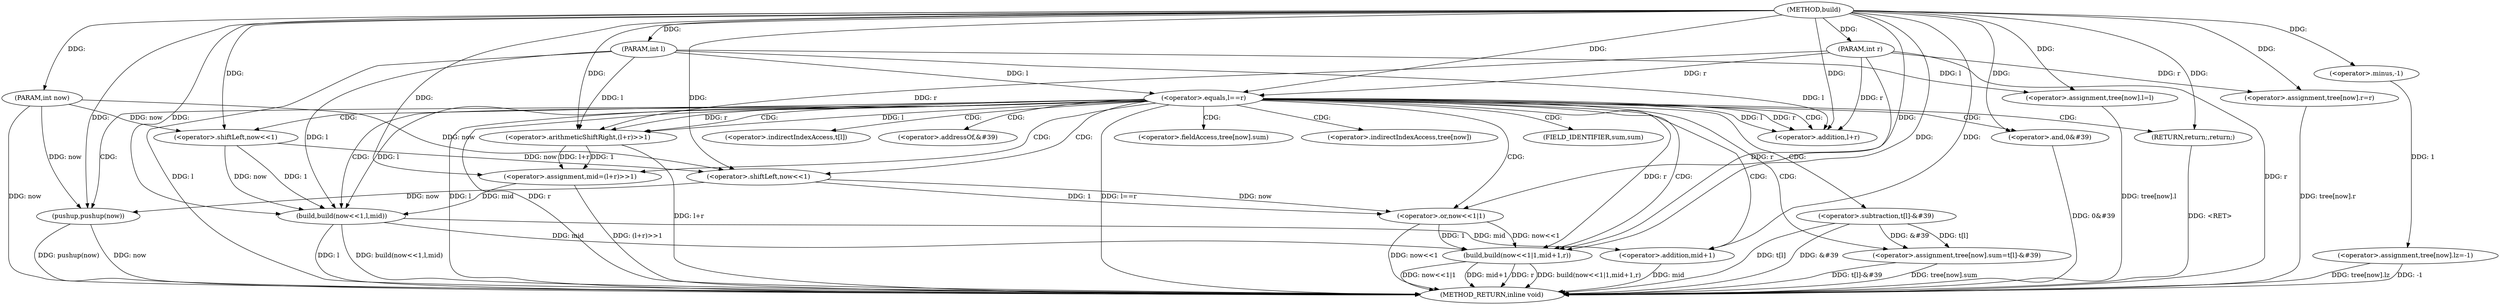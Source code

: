digraph "build" {  
"1000245" [label = "(METHOD,build)" ]
"1000319" [label = "(METHOD_RETURN,inline void)" ]
"1000246" [label = "(PARAM,int now)" ]
"1000247" [label = "(PARAM,int l)" ]
"1000248" [label = "(PARAM,int r)" ]
"1000250" [label = "(<operator>.assignment,tree[now].l=l)" ]
"1000257" [label = "(<operator>.assignment,tree[now].r=r)" ]
"1000264" [label = "(<operator>.assignment,tree[now].lz=-1)" ]
"1000294" [label = "(<operator>.assignment,mid=(l+r)>>1)" ]
"1000301" [label = "(build,build(now<<1,l,mid))" ]
"1000307" [label = "(build,build(now<<1|1,mid+1,r))" ]
"1000317" [label = "(pushup,pushup(now))" ]
"1000273" [label = "(<operator>.equals,l==r)" ]
"1000270" [label = "(<operator>.minus,-1)" ]
"1000277" [label = "(<operator>.assignment,tree[now].sum=t[l]-&#39)" ]
"1000289" [label = "(<operator>.and,0&#39)" ]
"1000292" [label = "(RETURN,return;,return;)" ]
"1000296" [label = "(<operator>.arithmeticShiftRight,(l+r)>>1)" ]
"1000302" [label = "(<operator>.shiftLeft,now<<1)" ]
"1000308" [label = "(<operator>.or,now<<1|1)" ]
"1000313" [label = "(<operator>.addition,mid+1)" ]
"1000297" [label = "(<operator>.addition,l+r)" ]
"1000309" [label = "(<operator>.shiftLeft,now<<1)" ]
"1000283" [label = "(<operator>.subtraction,t[l]-&#39)" ]
"1000278" [label = "(<operator>.fieldAccess,tree[now].sum)" ]
"1000279" [label = "(<operator>.indirectIndexAccess,tree[now])" ]
"1000282" [label = "(FIELD_IDENTIFIER,sum,sum)" ]
"1000284" [label = "(<operator>.indirectIndexAccess,t[l])" ]
"1000287" [label = "(<operator>.addressOf,&#39)" ]
  "1000292" -> "1000319"  [ label = "DDG: <RET>"] 
  "1000246" -> "1000319"  [ label = "DDG: now"] 
  "1000247" -> "1000319"  [ label = "DDG: l"] 
  "1000248" -> "1000319"  [ label = "DDG: r"] 
  "1000250" -> "1000319"  [ label = "DDG: tree[now].l"] 
  "1000257" -> "1000319"  [ label = "DDG: tree[now].r"] 
  "1000264" -> "1000319"  [ label = "DDG: tree[now].lz"] 
  "1000264" -> "1000319"  [ label = "DDG: -1"] 
  "1000273" -> "1000319"  [ label = "DDG: l"] 
  "1000273" -> "1000319"  [ label = "DDG: r"] 
  "1000273" -> "1000319"  [ label = "DDG: l==r"] 
  "1000296" -> "1000319"  [ label = "DDG: l+r"] 
  "1000294" -> "1000319"  [ label = "DDG: (l+r)>>1"] 
  "1000301" -> "1000319"  [ label = "DDG: l"] 
  "1000301" -> "1000319"  [ label = "DDG: build(now<<1,l,mid)"] 
  "1000308" -> "1000319"  [ label = "DDG: now<<1"] 
  "1000307" -> "1000319"  [ label = "DDG: now<<1|1"] 
  "1000313" -> "1000319"  [ label = "DDG: mid"] 
  "1000307" -> "1000319"  [ label = "DDG: mid+1"] 
  "1000307" -> "1000319"  [ label = "DDG: r"] 
  "1000307" -> "1000319"  [ label = "DDG: build(now<<1|1,mid+1,r)"] 
  "1000317" -> "1000319"  [ label = "DDG: now"] 
  "1000317" -> "1000319"  [ label = "DDG: pushup(now)"] 
  "1000277" -> "1000319"  [ label = "DDG: tree[now].sum"] 
  "1000283" -> "1000319"  [ label = "DDG: t[l]"] 
  "1000283" -> "1000319"  [ label = "DDG: &#39"] 
  "1000277" -> "1000319"  [ label = "DDG: t[l]-&#39"] 
  "1000289" -> "1000319"  [ label = "DDG: 0&#39"] 
  "1000245" -> "1000246"  [ label = "DDG: "] 
  "1000245" -> "1000247"  [ label = "DDG: "] 
  "1000245" -> "1000248"  [ label = "DDG: "] 
  "1000247" -> "1000250"  [ label = "DDG: l"] 
  "1000245" -> "1000250"  [ label = "DDG: "] 
  "1000248" -> "1000257"  [ label = "DDG: r"] 
  "1000245" -> "1000257"  [ label = "DDG: "] 
  "1000270" -> "1000264"  [ label = "DDG: 1"] 
  "1000296" -> "1000294"  [ label = "DDG: l+r"] 
  "1000296" -> "1000294"  [ label = "DDG: 1"] 
  "1000245" -> "1000294"  [ label = "DDG: "] 
  "1000302" -> "1000301"  [ label = "DDG: now"] 
  "1000302" -> "1000301"  [ label = "DDG: 1"] 
  "1000247" -> "1000301"  [ label = "DDG: l"] 
  "1000245" -> "1000301"  [ label = "DDG: "] 
  "1000273" -> "1000301"  [ label = "DDG: l"] 
  "1000294" -> "1000301"  [ label = "DDG: mid"] 
  "1000308" -> "1000307"  [ label = "DDG: now<<1"] 
  "1000308" -> "1000307"  [ label = "DDG: 1"] 
  "1000248" -> "1000307"  [ label = "DDG: r"] 
  "1000245" -> "1000307"  [ label = "DDG: "] 
  "1000273" -> "1000307"  [ label = "DDG: r"] 
  "1000301" -> "1000307"  [ label = "DDG: mid"] 
  "1000309" -> "1000317"  [ label = "DDG: now"] 
  "1000246" -> "1000317"  [ label = "DDG: now"] 
  "1000245" -> "1000317"  [ label = "DDG: "] 
  "1000245" -> "1000270"  [ label = "DDG: "] 
  "1000247" -> "1000273"  [ label = "DDG: l"] 
  "1000245" -> "1000273"  [ label = "DDG: "] 
  "1000248" -> "1000273"  [ label = "DDG: r"] 
  "1000283" -> "1000277"  [ label = "DDG: &#39"] 
  "1000283" -> "1000277"  [ label = "DDG: t[l]"] 
  "1000245" -> "1000292"  [ label = "DDG: "] 
  "1000273" -> "1000296"  [ label = "DDG: l"] 
  "1000247" -> "1000296"  [ label = "DDG: l"] 
  "1000245" -> "1000296"  [ label = "DDG: "] 
  "1000273" -> "1000296"  [ label = "DDG: r"] 
  "1000248" -> "1000296"  [ label = "DDG: r"] 
  "1000246" -> "1000302"  [ label = "DDG: now"] 
  "1000245" -> "1000302"  [ label = "DDG: "] 
  "1000309" -> "1000308"  [ label = "DDG: now"] 
  "1000309" -> "1000308"  [ label = "DDG: 1"] 
  "1000245" -> "1000308"  [ label = "DDG: "] 
  "1000301" -> "1000313"  [ label = "DDG: mid"] 
  "1000245" -> "1000313"  [ label = "DDG: "] 
  "1000245" -> "1000289"  [ label = "DDG: "] 
  "1000273" -> "1000297"  [ label = "DDG: l"] 
  "1000247" -> "1000297"  [ label = "DDG: l"] 
  "1000245" -> "1000297"  [ label = "DDG: "] 
  "1000273" -> "1000297"  [ label = "DDG: r"] 
  "1000248" -> "1000297"  [ label = "DDG: r"] 
  "1000302" -> "1000309"  [ label = "DDG: now"] 
  "1000246" -> "1000309"  [ label = "DDG: now"] 
  "1000245" -> "1000309"  [ label = "DDG: "] 
  "1000273" -> "1000283"  [ label = "CDG: "] 
  "1000273" -> "1000309"  [ label = "CDG: "] 
  "1000273" -> "1000294"  [ label = "CDG: "] 
  "1000273" -> "1000282"  [ label = "CDG: "] 
  "1000273" -> "1000296"  [ label = "CDG: "] 
  "1000273" -> "1000308"  [ label = "CDG: "] 
  "1000273" -> "1000284"  [ label = "CDG: "] 
  "1000273" -> "1000289"  [ label = "CDG: "] 
  "1000273" -> "1000297"  [ label = "CDG: "] 
  "1000273" -> "1000278"  [ label = "CDG: "] 
  "1000273" -> "1000307"  [ label = "CDG: "] 
  "1000273" -> "1000301"  [ label = "CDG: "] 
  "1000273" -> "1000287"  [ label = "CDG: "] 
  "1000273" -> "1000302"  [ label = "CDG: "] 
  "1000273" -> "1000317"  [ label = "CDG: "] 
  "1000273" -> "1000279"  [ label = "CDG: "] 
  "1000273" -> "1000277"  [ label = "CDG: "] 
  "1000273" -> "1000313"  [ label = "CDG: "] 
  "1000273" -> "1000292"  [ label = "CDG: "] 
}
